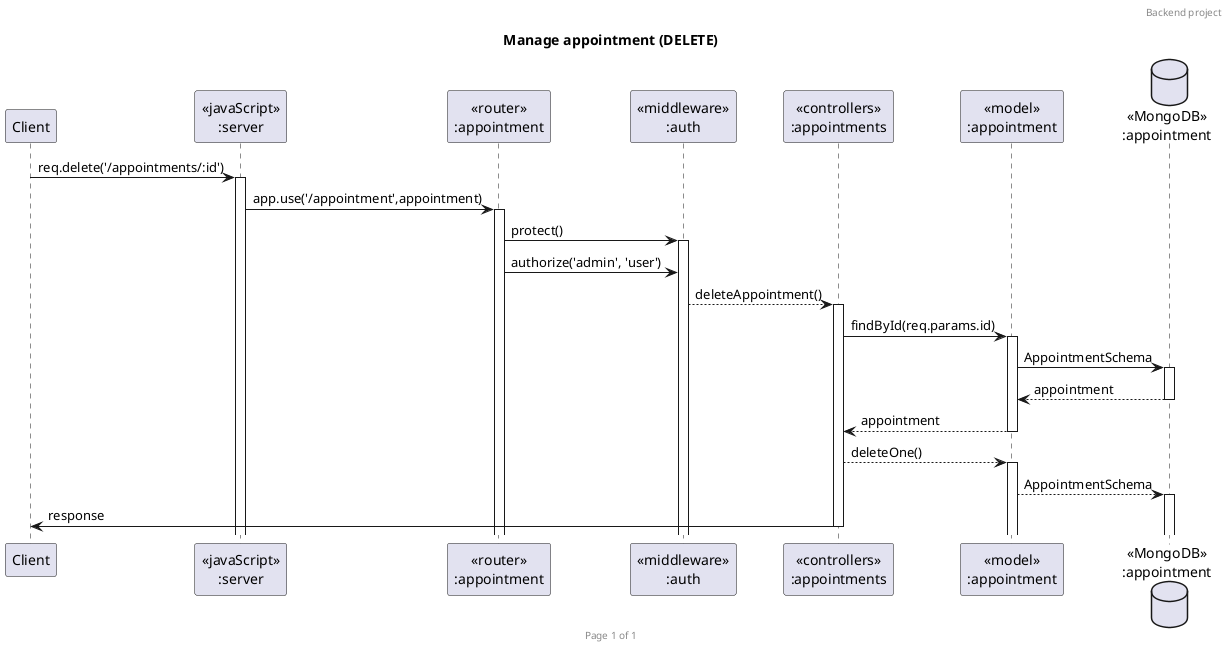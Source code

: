 @startuml Manage appointment (DELETE)

header Backend project 
footer Page %page% of %lastpage%
title "Manage appointment (DELETE)"

participant "Client" as client
participant "<<javaScript>>\n:server" as server
participant "<<router>>\n:appointment" as routerappointment
participant "<<middleware>>\n:auth" as auth
participant "<<controllers>>\n:appointments" as controllerappointment
participant "<<model>>\n:appointment" as modelappointment
database "<<MongoDB>>\n:appointment" as appointmentDatabase

client->server ++:req.delete('/appointments/:id')
server->routerappointment ++:app.use('/appointment',appointment)
routerappointment -> auth ++:protect()
routerappointment -> auth :authorize('admin', 'user')
auth --> controllerappointment ++:deleteAppointment()
controllerappointment->modelappointment ++:findById(req.params.id)
modelappointment ->appointmentDatabase ++: AppointmentSchema
appointmentDatabase --> modelappointment --: appointment
controllerappointment <-- modelappointment --: appointment
controllerappointment --> modelappointment ++:deleteOne()
modelappointment --> appointmentDatabase ++:AppointmentSchema
controllerappointment->client --:response

@enduml
